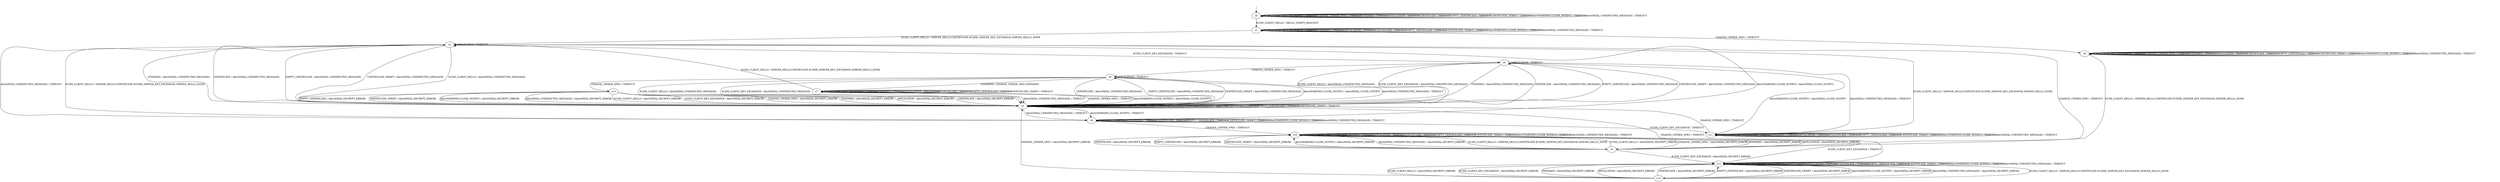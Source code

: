digraph h4 {
s0 [label="s0"];
s1 [label="s1"];
s2 [label="s2"];
s8 [label="s8"];
s3 [label="s3"];
s4 [label="s4"];
s5 [label="s5"];
s9 [label="s9"];
s6 [label="s6"];
s10 [label="s10"];
s11 [label="s11"];
s12 [label="s12"];
s7 [label="s7"];
s13 [label="s13"];
s14 [label="s14"];
s0 -> s1 [label="ECDH_CLIENT_HELLO / HELLO_VERIFY_REQUEST"];
s0 -> s0 [label="ECDH_CLIENT_KEY_EXCHANGE / TIMEOUT"];
s0 -> s0 [label="CHANGE_CIPHER_SPEC / TIMEOUT"];
s0 -> s0 [label="FINISHED / TIMEOUT"];
s0 -> s0 [label="APPLICATION / TIMEOUT"];
s0 -> s0 [label="CERTIFICATE / TIMEOUT"];
s0 -> s0 [label="EMPTY_CERTIFICATE / TIMEOUT"];
s0 -> s0 [label="CERTIFICATE_VERIFY / TIMEOUT"];
s0 -> s0 [label="Alert(WARNING,CLOSE_NOTIFY) / TIMEOUT"];
s0 -> s0 [label="Alert(FATAL,UNEXPECTED_MESSAGE) / TIMEOUT"];
s1 -> s2 [label="ECDH_CLIENT_HELLO / SERVER_HELLO,CERTIFICATE,ECDHE_SERVER_KEY_EXCHANGE,SERVER_HELLO_DONE"];
s1 -> s1 [label="ECDH_CLIENT_KEY_EXCHANGE / TIMEOUT"];
s1 -> s8 [label="CHANGE_CIPHER_SPEC / TIMEOUT"];
s1 -> s1 [label="FINISHED / TIMEOUT"];
s1 -> s1 [label="APPLICATION / TIMEOUT"];
s1 -> s1 [label="CERTIFICATE / TIMEOUT"];
s1 -> s1 [label="EMPTY_CERTIFICATE / TIMEOUT"];
s1 -> s1 [label="CERTIFICATE_VERIFY / TIMEOUT"];
s1 -> s1 [label="Alert(WARNING,CLOSE_NOTIFY) / TIMEOUT"];
s1 -> s1 [label="Alert(FATAL,UNEXPECTED_MESSAGE) / TIMEOUT"];
s2 -> s3 [label="ECDH_CLIENT_HELLO / Alert(FATAL,UNEXPECTED_MESSAGE)"];
s2 -> s4 [label="ECDH_CLIENT_KEY_EXCHANGE / TIMEOUT"];
s2 -> s5 [label="CHANGE_CIPHER_SPEC / TIMEOUT"];
s2 -> s3 [label="FINISHED / Alert(FATAL,UNEXPECTED_MESSAGE)"];
s2 -> s2 [label="APPLICATION / TIMEOUT"];
s2 -> s3 [label="CERTIFICATE / Alert(FATAL,UNEXPECTED_MESSAGE)"];
s2 -> s3 [label="EMPTY_CERTIFICATE / Alert(FATAL,UNEXPECTED_MESSAGE)"];
s2 -> s3 [label="CERTIFICATE_VERIFY / Alert(FATAL,UNEXPECTED_MESSAGE)"];
s2 -> s9 [label="Alert(WARNING,CLOSE_NOTIFY) / Alert(FATAL,CLOSE_NOTIFY)"];
s2 -> s9 [label="Alert(FATAL,UNEXPECTED_MESSAGE) / TIMEOUT"];
s8 -> s5 [label="ECDH_CLIENT_HELLO / SERVER_HELLO,CERTIFICATE,ECDHE_SERVER_KEY_EXCHANGE,SERVER_HELLO_DONE"];
s8 -> s8 [label="ECDH_CLIENT_KEY_EXCHANGE / TIMEOUT"];
s8 -> s8 [label="CHANGE_CIPHER_SPEC / TIMEOUT"];
s8 -> s8 [label="FINISHED / TIMEOUT"];
s8 -> s8 [label="APPLICATION / TIMEOUT"];
s8 -> s8 [label="CERTIFICATE / TIMEOUT"];
s8 -> s8 [label="EMPTY_CERTIFICATE / TIMEOUT"];
s8 -> s8 [label="CERTIFICATE_VERIFY / TIMEOUT"];
s8 -> s8 [label="Alert(WARNING,CLOSE_NOTIFY) / TIMEOUT"];
s8 -> s8 [label="Alert(FATAL,UNEXPECTED_MESSAGE) / TIMEOUT"];
s3 -> s3 [label="ECDH_CLIENT_HELLO / TIMEOUT"];
s3 -> s3 [label="ECDH_CLIENT_KEY_EXCHANGE / TIMEOUT"];
s3 -> s3 [label="CHANGE_CIPHER_SPEC / TIMEOUT"];
s3 -> s3 [label="FINISHED / TIMEOUT"];
s3 -> s3 [label="APPLICATION / TIMEOUT"];
s3 -> s3 [label="CERTIFICATE / TIMEOUT"];
s3 -> s3 [label="EMPTY_CERTIFICATE / TIMEOUT"];
s3 -> s3 [label="CERTIFICATE_VERIFY / TIMEOUT"];
s3 -> s9 [label="Alert(WARNING,CLOSE_NOTIFY) / TIMEOUT"];
s3 -> s9 [label="Alert(FATAL,UNEXPECTED_MESSAGE) / TIMEOUT"];
s4 -> s3 [label="ECDH_CLIENT_HELLO / Alert(FATAL,UNEXPECTED_MESSAGE)"];
s4 -> s3 [label="ECDH_CLIENT_KEY_EXCHANGE / Alert(FATAL,UNEXPECTED_MESSAGE)"];
s4 -> s6 [label="CHANGE_CIPHER_SPEC / TIMEOUT"];
s4 -> s3 [label="FINISHED / Alert(FATAL,UNEXPECTED_MESSAGE)"];
s4 -> s4 [label="APPLICATION / TIMEOUT"];
s4 -> s3 [label="CERTIFICATE / Alert(FATAL,UNEXPECTED_MESSAGE)"];
s4 -> s3 [label="EMPTY_CERTIFICATE / Alert(FATAL,UNEXPECTED_MESSAGE)"];
s4 -> s3 [label="CERTIFICATE_VERIFY / Alert(FATAL,UNEXPECTED_MESSAGE)"];
s4 -> s11 [label="Alert(WARNING,CLOSE_NOTIFY) / Alert(FATAL,CLOSE_NOTIFY)"];
s4 -> s11 [label="Alert(FATAL,UNEXPECTED_MESSAGE) / TIMEOUT"];
s5 -> s10 [label="ECDH_CLIENT_HELLO / Alert(FATAL,DECRYPT_ERROR)"];
s5 -> s12 [label="ECDH_CLIENT_KEY_EXCHANGE / Alert(FATAL,DECRYPT_ERROR)"];
s5 -> s10 [label="CHANGE_CIPHER_SPEC / Alert(FATAL,DECRYPT_ERROR)"];
s5 -> s10 [label="FINISHED / Alert(FATAL,DECRYPT_ERROR)"];
s5 -> s10 [label="APPLICATION / Alert(FATAL,DECRYPT_ERROR)"];
s5 -> s10 [label="CERTIFICATE / Alert(FATAL,DECRYPT_ERROR)"];
s5 -> s10 [label="EMPTY_CERTIFICATE / Alert(FATAL,DECRYPT_ERROR)"];
s5 -> s10 [label="CERTIFICATE_VERIFY / Alert(FATAL,DECRYPT_ERROR)"];
s5 -> s10 [label="Alert(WARNING,CLOSE_NOTIFY) / Alert(FATAL,DECRYPT_ERROR)"];
s5 -> s10 [label="Alert(FATAL,UNEXPECTED_MESSAGE) / Alert(FATAL,DECRYPT_ERROR)"];
s9 -> s2 [label="ECDH_CLIENT_HELLO / SERVER_HELLO,CERTIFICATE,ECDHE_SERVER_KEY_EXCHANGE,SERVER_HELLO_DONE"];
s9 -> s11 [label="ECDH_CLIENT_KEY_EXCHANGE / TIMEOUT"];
s9 -> s10 [label="CHANGE_CIPHER_SPEC / TIMEOUT"];
s9 -> s9 [label="FINISHED / TIMEOUT"];
s9 -> s9 [label="APPLICATION / TIMEOUT"];
s9 -> s9 [label="CERTIFICATE / TIMEOUT"];
s9 -> s9 [label="EMPTY_CERTIFICATE / TIMEOUT"];
s9 -> s9 [label="CERTIFICATE_VERIFY / TIMEOUT"];
s9 -> s9 [label="Alert(WARNING,CLOSE_NOTIFY) / TIMEOUT"];
s9 -> s9 [label="Alert(FATAL,UNEXPECTED_MESSAGE) / TIMEOUT"];
s6 -> s3 [label="ECDH_CLIENT_HELLO / Alert(FATAL,UNEXPECTED_MESSAGE)"];
s6 -> s3 [label="ECDH_CLIENT_KEY_EXCHANGE / Alert(FATAL,UNEXPECTED_MESSAGE)"];
s6 -> s13 [label="CHANGE_CIPHER_SPEC / TIMEOUT"];
s6 -> s7 [label="FINISHED / CHANGE_CIPHER_SPEC,FINISHED"];
s6 -> s6 [label="APPLICATION / TIMEOUT"];
s6 -> s3 [label="CERTIFICATE / Alert(FATAL,UNEXPECTED_MESSAGE)"];
s6 -> s3 [label="EMPTY_CERTIFICATE / Alert(FATAL,UNEXPECTED_MESSAGE)"];
s6 -> s3 [label="CERTIFICATE_VERIFY / Alert(FATAL,UNEXPECTED_MESSAGE)"];
s6 -> s3 [label="Alert(WARNING,CLOSE_NOTIFY) / Alert(FATAL,CLOSE_NOTIFY)"];
s6 -> s3 [label="Alert(FATAL,UNEXPECTED_MESSAGE) / TIMEOUT"];
s10 -> s5 [label="ECDH_CLIENT_HELLO / SERVER_HELLO,CERTIFICATE,ECDHE_SERVER_KEY_EXCHANGE,SERVER_HELLO_DONE"];
s10 -> s12 [label="ECDH_CLIENT_KEY_EXCHANGE / TIMEOUT"];
s10 -> s10 [label="CHANGE_CIPHER_SPEC / TIMEOUT"];
s10 -> s10 [label="FINISHED / TIMEOUT"];
s10 -> s10 [label="APPLICATION / TIMEOUT"];
s10 -> s10 [label="CERTIFICATE / TIMEOUT"];
s10 -> s10 [label="EMPTY_CERTIFICATE / TIMEOUT"];
s10 -> s10 [label="CERTIFICATE_VERIFY / TIMEOUT"];
s10 -> s10 [label="Alert(WARNING,CLOSE_NOTIFY) / TIMEOUT"];
s10 -> s10 [label="Alert(FATAL,UNEXPECTED_MESSAGE) / TIMEOUT"];
s11 -> s2 [label="ECDH_CLIENT_HELLO / SERVER_HELLO,CERTIFICATE,ECDHE_SERVER_KEY_EXCHANGE,SERVER_HELLO_DONE"];
s11 -> s11 [label="ECDH_CLIENT_KEY_EXCHANGE / TIMEOUT"];
s11 -> s3 [label="CHANGE_CIPHER_SPEC / TIMEOUT"];
s11 -> s11 [label="FINISHED / TIMEOUT"];
s11 -> s11 [label="APPLICATION / TIMEOUT"];
s11 -> s11 [label="CERTIFICATE / TIMEOUT"];
s11 -> s11 [label="EMPTY_CERTIFICATE / TIMEOUT"];
s11 -> s11 [label="CERTIFICATE_VERIFY / TIMEOUT"];
s11 -> s11 [label="Alert(WARNING,CLOSE_NOTIFY) / TIMEOUT"];
s11 -> s11 [label="Alert(FATAL,UNEXPECTED_MESSAGE) / TIMEOUT"];
s12 -> s14 [label="ECDH_CLIENT_HELLO / SERVER_HELLO,CERTIFICATE,ECDHE_SERVER_KEY_EXCHANGE,SERVER_HELLO_DONE"];
s12 -> s12 [label="ECDH_CLIENT_KEY_EXCHANGE / TIMEOUT"];
s12 -> s3 [label="CHANGE_CIPHER_SPEC / TIMEOUT"];
s12 -> s12 [label="FINISHED / TIMEOUT"];
s12 -> s12 [label="APPLICATION / TIMEOUT"];
s12 -> s12 [label="CERTIFICATE / TIMEOUT"];
s12 -> s12 [label="EMPTY_CERTIFICATE / TIMEOUT"];
s12 -> s12 [label="CERTIFICATE_VERIFY / TIMEOUT"];
s12 -> s12 [label="Alert(WARNING,CLOSE_NOTIFY) / TIMEOUT"];
s12 -> s12 [label="Alert(FATAL,UNEXPECTED_MESSAGE) / TIMEOUT"];
s7 -> s2 [label="ECDH_CLIENT_HELLO / SERVER_HELLO,CERTIFICATE,ECDHE_SERVER_KEY_EXCHANGE,SERVER_HELLO_DONE"];
s7 -> s7 [label="ECDH_CLIENT_KEY_EXCHANGE / TIMEOUT"];
s7 -> s3 [label="CHANGE_CIPHER_SPEC / TIMEOUT"];
s7 -> s7 [label="FINISHED / TIMEOUT"];
s7 -> s7 [label="APPLICATION / APPLICATION"];
s7 -> s7 [label="CERTIFICATE / TIMEOUT"];
s7 -> s7 [label="EMPTY_CERTIFICATE / TIMEOUT"];
s7 -> s7 [label="CERTIFICATE_VERIFY / TIMEOUT"];
s7 -> s3 [label="Alert(WARNING,CLOSE_NOTIFY) / Alert(FATAL,CLOSE_NOTIFY)"];
s7 -> s3 [label="Alert(FATAL,UNEXPECTED_MESSAGE) / TIMEOUT"];
s13 -> s3 [label="ECDH_CLIENT_HELLO / Alert(FATAL,DECRYPT_ERROR)"];
s13 -> s3 [label="ECDH_CLIENT_KEY_EXCHANGE / Alert(FATAL,DECRYPT_ERROR)"];
s13 -> s3 [label="CHANGE_CIPHER_SPEC / Alert(FATAL,DECRYPT_ERROR)"];
s13 -> s3 [label="FINISHED / Alert(FATAL,DECRYPT_ERROR)"];
s13 -> s3 [label="APPLICATION / Alert(FATAL,DECRYPT_ERROR)"];
s13 -> s3 [label="CERTIFICATE / Alert(FATAL,DECRYPT_ERROR)"];
s13 -> s3 [label="EMPTY_CERTIFICATE / Alert(FATAL,DECRYPT_ERROR)"];
s13 -> s3 [label="CERTIFICATE_VERIFY / Alert(FATAL,DECRYPT_ERROR)"];
s13 -> s3 [label="Alert(WARNING,CLOSE_NOTIFY) / Alert(FATAL,DECRYPT_ERROR)"];
s13 -> s3 [label="Alert(FATAL,UNEXPECTED_MESSAGE) / Alert(FATAL,DECRYPT_ERROR)"];
s14 -> s12 [label="ECDH_CLIENT_HELLO / Alert(FATAL,DECRYPT_ERROR)"];
s14 -> s12 [label="ECDH_CLIENT_KEY_EXCHANGE / Alert(FATAL,DECRYPT_ERROR)"];
s14 -> s3 [label="CHANGE_CIPHER_SPEC / Alert(FATAL,DECRYPT_ERROR)"];
s14 -> s12 [label="FINISHED / Alert(FATAL,DECRYPT_ERROR)"];
s14 -> s12 [label="APPLICATION / Alert(FATAL,DECRYPT_ERROR)"];
s14 -> s12 [label="CERTIFICATE / Alert(FATAL,DECRYPT_ERROR)"];
s14 -> s12 [label="EMPTY_CERTIFICATE / Alert(FATAL,DECRYPT_ERROR)"];
s14 -> s12 [label="CERTIFICATE_VERIFY / Alert(FATAL,DECRYPT_ERROR)"];
s14 -> s12 [label="Alert(WARNING,CLOSE_NOTIFY) / Alert(FATAL,DECRYPT_ERROR)"];
s14 -> s12 [label="Alert(FATAL,UNEXPECTED_MESSAGE) / Alert(FATAL,DECRYPT_ERROR)"];
__start0 [shape=none, label=""];
__start0 -> s0 [label=""];
}
